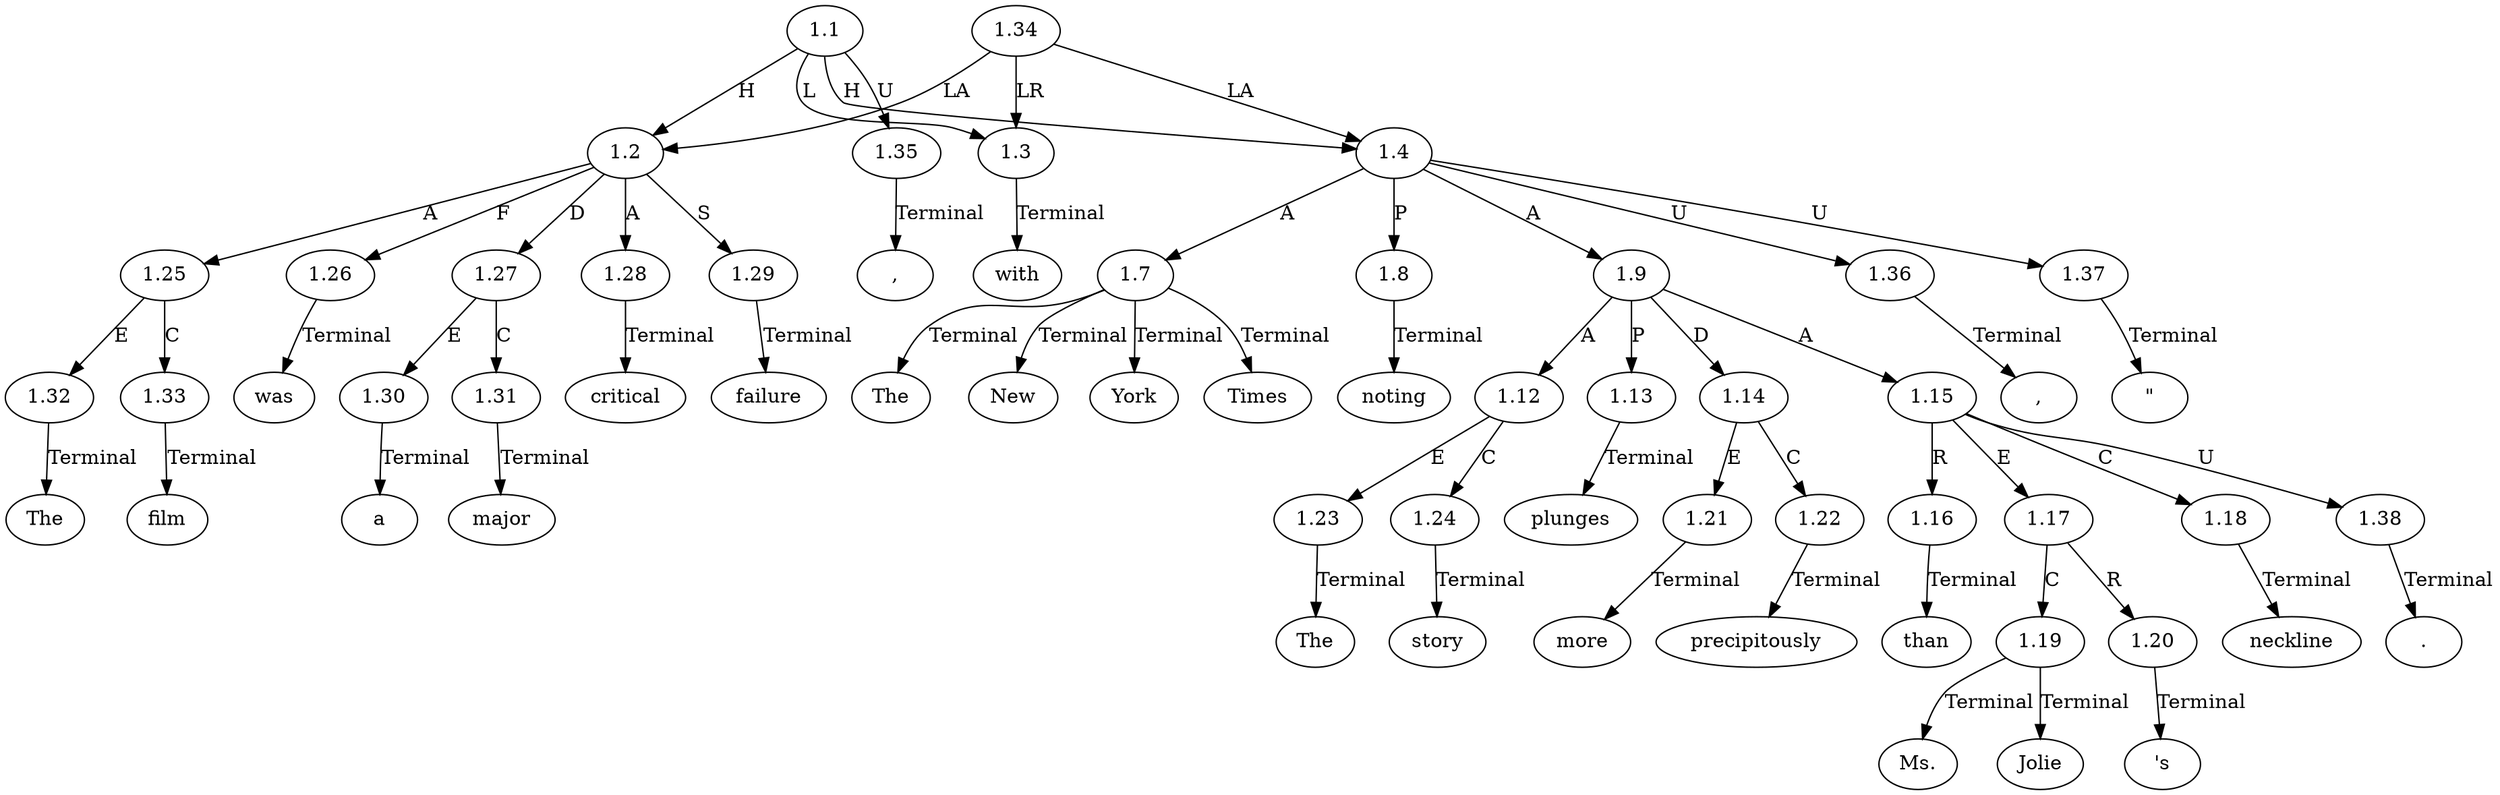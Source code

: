 // Graph
digraph {
	0.1 [label=The ordering=out]
	0.10 [label=The ordering=out]
	0.11 [label=New ordering=out]
	0.12 [label=York ordering=out]
	0.13 [label=Times ordering=out]
	0.14 [label=noting ordering=out]
	0.15 [label="," ordering=out]
	0.16 [label="\"" ordering=out]
	0.17 [label=The ordering=out]
	0.18 [label=story ordering=out]
	0.19 [label=plunges ordering=out]
	0.2 [label=film ordering=out]
	0.20 [label=more ordering=out]
	0.21 [label=precipitously ordering=out]
	0.22 [label=than ordering=out]
	0.23 [label="Ms." ordering=out]
	0.24 [label=Jolie ordering=out]
	0.25 [label="'s" ordering=out]
	0.26 [label=neckline ordering=out]
	0.27 [label="." ordering=out]
	0.3 [label=was ordering=out]
	0.4 [label=a ordering=out]
	0.5 [label=major ordering=out]
	0.6 [label=critical ordering=out]
	0.7 [label=failure ordering=out]
	0.8 [label="," ordering=out]
	0.9 [label=with ordering=out]
	1.1 [label=1.1 ordering=out]
	1.2 [label=1.2 ordering=out]
	1.3 [label=1.3 ordering=out]
	1.4 [label=1.4 ordering=out]
	1.7 [label=1.7 ordering=out]
	1.8 [label=1.8 ordering=out]
	1.9 [label=1.9 ordering=out]
	1.12 [label=1.12 ordering=out]
	1.13 [label=1.13 ordering=out]
	1.14 [label=1.14 ordering=out]
	1.15 [label=1.15 ordering=out]
	1.16 [label=1.16 ordering=out]
	1.17 [label=1.17 ordering=out]
	1.18 [label=1.18 ordering=out]
	1.19 [label=1.19 ordering=out]
	1.20 [label=1.20 ordering=out]
	1.21 [label=1.21 ordering=out]
	1.22 [label=1.22 ordering=out]
	1.23 [label=1.23 ordering=out]
	1.24 [label=1.24 ordering=out]
	1.25 [label=1.25 ordering=out]
	1.26 [label=1.26 ordering=out]
	1.27 [label=1.27 ordering=out]
	1.28 [label=1.28 ordering=out]
	1.29 [label=1.29 ordering=out]
	1.30 [label=1.30 ordering=out]
	1.31 [label=1.31 ordering=out]
	1.32 [label=1.32 ordering=out]
	1.33 [label=1.33 ordering=out]
	1.34 [label=1.34 ordering=out]
	1.35 [label=1.35 ordering=out]
	1.36 [label=1.36 ordering=out]
	1.37 [label=1.37 ordering=out]
	1.38 [label=1.38 ordering=out]
	1.1 -> 1.2 [label=H ordering=out]
	1.1 -> 1.3 [label=L ordering=out]
	1.1 -> 1.4 [label=H ordering=out]
	1.1 -> 1.35 [label=U ordering=out]
	1.2 -> 1.25 [label=A ordering=out]
	1.2 -> 1.26 [label=F ordering=out]
	1.2 -> 1.27 [label=D ordering=out]
	1.2 -> 1.28 [label=A ordering=out]
	1.2 -> 1.29 [label=S ordering=out]
	1.3 -> 0.9 [label=Terminal ordering=out]
	1.4 -> 1.7 [label=A ordering=out]
	1.4 -> 1.8 [label=P ordering=out]
	1.4 -> 1.9 [label=A ordering=out]
	1.4 -> 1.36 [label=U ordering=out]
	1.4 -> 1.37 [label=U ordering=out]
	1.7 -> 0.10 [label=Terminal ordering=out]
	1.7 -> 0.11 [label=Terminal ordering=out]
	1.7 -> 0.12 [label=Terminal ordering=out]
	1.7 -> 0.13 [label=Terminal ordering=out]
	1.8 -> 0.14 [label=Terminal ordering=out]
	1.9 -> 1.12 [label=A ordering=out]
	1.9 -> 1.13 [label=P ordering=out]
	1.9 -> 1.14 [label=D ordering=out]
	1.9 -> 1.15 [label=A ordering=out]
	1.12 -> 1.23 [label=E ordering=out]
	1.12 -> 1.24 [label=C ordering=out]
	1.13 -> 0.19 [label=Terminal ordering=out]
	1.14 -> 1.21 [label=E ordering=out]
	1.14 -> 1.22 [label=C ordering=out]
	1.15 -> 1.16 [label=R ordering=out]
	1.15 -> 1.17 [label=E ordering=out]
	1.15 -> 1.18 [label=C ordering=out]
	1.15 -> 1.38 [label=U ordering=out]
	1.16 -> 0.22 [label=Terminal ordering=out]
	1.17 -> 1.19 [label=C ordering=out]
	1.17 -> 1.20 [label=R ordering=out]
	1.18 -> 0.26 [label=Terminal ordering=out]
	1.19 -> 0.23 [label=Terminal ordering=out]
	1.19 -> 0.24 [label=Terminal ordering=out]
	1.20 -> 0.25 [label=Terminal ordering=out]
	1.21 -> 0.20 [label=Terminal ordering=out]
	1.22 -> 0.21 [label=Terminal ordering=out]
	1.23 -> 0.17 [label=Terminal ordering=out]
	1.24 -> 0.18 [label=Terminal ordering=out]
	1.25 -> 1.32 [label=E ordering=out]
	1.25 -> 1.33 [label=C ordering=out]
	1.26 -> 0.3 [label=Terminal ordering=out]
	1.27 -> 1.30 [label=E ordering=out]
	1.27 -> 1.31 [label=C ordering=out]
	1.28 -> 0.6 [label=Terminal ordering=out]
	1.29 -> 0.7 [label=Terminal ordering=out]
	1.30 -> 0.4 [label=Terminal ordering=out]
	1.31 -> 0.5 [label=Terminal ordering=out]
	1.32 -> 0.1 [label=Terminal ordering=out]
	1.33 -> 0.2 [label=Terminal ordering=out]
	1.34 -> 1.2 [label=LA ordering=out]
	1.34 -> 1.3 [label=LR ordering=out]
	1.34 -> 1.4 [label=LA ordering=out]
	1.35 -> 0.8 [label=Terminal ordering=out]
	1.36 -> 0.15 [label=Terminal ordering=out]
	1.37 -> 0.16 [label=Terminal ordering=out]
	1.38 -> 0.27 [label=Terminal ordering=out]
}
